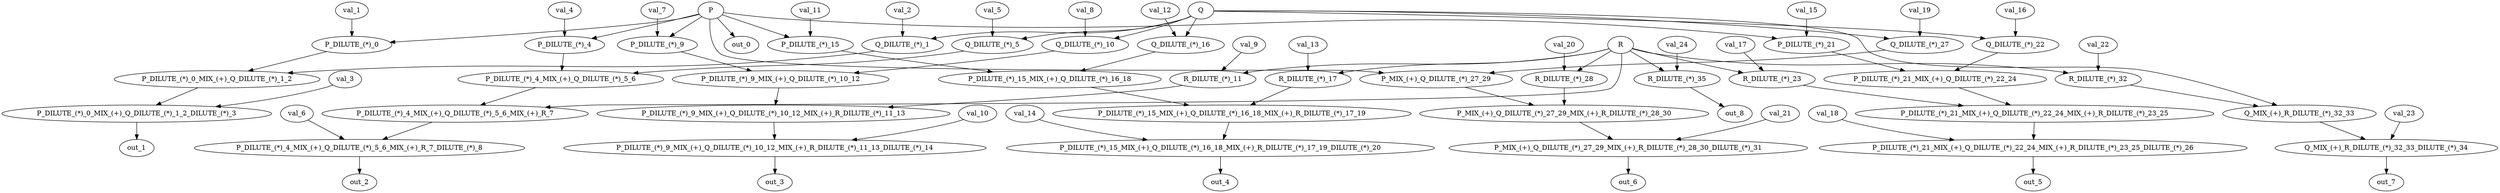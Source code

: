 strict digraph "" {
	P -> out_0;
	P -> "P_DILUTE_(*)_0";
	P -> "P_DILUTE_(*)_4";
	P -> "P_DILUTE_(*)_9";
	P -> "P_DILUTE_(*)_15";
	P -> "P_DILUTE_(*)_21";
	P -> "P_MIX_(+)_Q_DILUTE_(*)_27_29";
	Q -> "Q_DILUTE_(*)_1";
	Q -> "Q_DILUTE_(*)_5";
	Q -> "Q_DILUTE_(*)_10";
	Q -> "Q_DILUTE_(*)_16";
	Q -> "Q_DILUTE_(*)_22";
	Q -> "Q_DILUTE_(*)_27";
	Q -> "Q_MIX_(+)_R_DILUTE_(*)_32_33";
	R -> "P_DILUTE_(*)_4_MIX_(+)_Q_DILUTE_(*)_5_6_MIX_(+)_R_7";
	R -> "R_DILUTE_(*)_11";
	R -> "R_DILUTE_(*)_17";
	R -> "R_DILUTE_(*)_23";
	R -> "R_DILUTE_(*)_28";
	R -> "R_DILUTE_(*)_32";
	R -> "R_DILUTE_(*)_35";
	"P_DILUTE_(*)_0" -> "P_DILUTE_(*)_0_MIX_(+)_Q_DILUTE_(*)_1_2";
	val_1 -> "P_DILUTE_(*)_0";
	"Q_DILUTE_(*)_1" -> "P_DILUTE_(*)_0_MIX_(+)_Q_DILUTE_(*)_1_2";
	val_2 -> "Q_DILUTE_(*)_1";
	"P_DILUTE_(*)_0_MIX_(+)_Q_DILUTE_(*)_1_2" -> "P_DILUTE_(*)_0_MIX_(+)_Q_DILUTE_(*)_1_2_DILUTE_(*)_3";
	"P_DILUTE_(*)_0_MIX_(+)_Q_DILUTE_(*)_1_2_DILUTE_(*)_3" -> out_1;
	val_3 -> "P_DILUTE_(*)_0_MIX_(+)_Q_DILUTE_(*)_1_2_DILUTE_(*)_3";
	"P_DILUTE_(*)_4" -> "P_DILUTE_(*)_4_MIX_(+)_Q_DILUTE_(*)_5_6";
	val_4 -> "P_DILUTE_(*)_4";
	"Q_DILUTE_(*)_5" -> "P_DILUTE_(*)_4_MIX_(+)_Q_DILUTE_(*)_5_6";
	val_5 -> "Q_DILUTE_(*)_5";
	"P_DILUTE_(*)_4_MIX_(+)_Q_DILUTE_(*)_5_6" -> "P_DILUTE_(*)_4_MIX_(+)_Q_DILUTE_(*)_5_6_MIX_(+)_R_7";
	"P_DILUTE_(*)_4_MIX_(+)_Q_DILUTE_(*)_5_6_MIX_(+)_R_7" -> "P_DILUTE_(*)_4_MIX_(+)_Q_DILUTE_(*)_5_6_MIX_(+)_R_7_DILUTE_(*)_8";
	"P_DILUTE_(*)_4_MIX_(+)_Q_DILUTE_(*)_5_6_MIX_(+)_R_7_DILUTE_(*)_8" -> out_2;
	val_6 -> "P_DILUTE_(*)_4_MIX_(+)_Q_DILUTE_(*)_5_6_MIX_(+)_R_7_DILUTE_(*)_8";
	"P_DILUTE_(*)_9" -> "P_DILUTE_(*)_9_MIX_(+)_Q_DILUTE_(*)_10_12";
	val_7 -> "P_DILUTE_(*)_9";
	"Q_DILUTE_(*)_10" -> "P_DILUTE_(*)_9_MIX_(+)_Q_DILUTE_(*)_10_12";
	val_8 -> "Q_DILUTE_(*)_10";
	"R_DILUTE_(*)_11" -> "P_DILUTE_(*)_9_MIX_(+)_Q_DILUTE_(*)_10_12_MIX_(+)_R_DILUTE_(*)_11_13";
	val_9 -> "R_DILUTE_(*)_11";
	"P_DILUTE_(*)_9_MIX_(+)_Q_DILUTE_(*)_10_12" -> "P_DILUTE_(*)_9_MIX_(+)_Q_DILUTE_(*)_10_12_MIX_(+)_R_DILUTE_(*)_11_13";
	"P_DILUTE_(*)_9_MIX_(+)_Q_DILUTE_(*)_10_12_MIX_(+)_R_DILUTE_(*)_11_13" -> "P_DILUTE_(*)_9_MIX_(+)_Q_DILUTE_(*)_10_12_MIX_(+)_R_DILUTE_(*)_11_13_DILUTE_(*)_14";
	"P_DILUTE_(*)_9_MIX_(+)_Q_DILUTE_(*)_10_12_MIX_(+)_R_DILUTE_(*)_11_13_DILUTE_(*)_14" -> out_3;
	val_10 -> "P_DILUTE_(*)_9_MIX_(+)_Q_DILUTE_(*)_10_12_MIX_(+)_R_DILUTE_(*)_11_13_DILUTE_(*)_14";
	"P_DILUTE_(*)_15" -> "P_DILUTE_(*)_15_MIX_(+)_Q_DILUTE_(*)_16_18";
	val_11 -> "P_DILUTE_(*)_15";
	"Q_DILUTE_(*)_16" -> "P_DILUTE_(*)_15_MIX_(+)_Q_DILUTE_(*)_16_18";
	val_12 -> "Q_DILUTE_(*)_16";
	"R_DILUTE_(*)_17" -> "P_DILUTE_(*)_15_MIX_(+)_Q_DILUTE_(*)_16_18_MIX_(+)_R_DILUTE_(*)_17_19";
	val_13 -> "R_DILUTE_(*)_17";
	"P_DILUTE_(*)_15_MIX_(+)_Q_DILUTE_(*)_16_18" -> "P_DILUTE_(*)_15_MIX_(+)_Q_DILUTE_(*)_16_18_MIX_(+)_R_DILUTE_(*)_17_19";
	"P_DILUTE_(*)_15_MIX_(+)_Q_DILUTE_(*)_16_18_MIX_(+)_R_DILUTE_(*)_17_19" -> "P_DILUTE_(*)_15_MIX_(+)_Q_DILUTE_(*)_16_18_MIX_(+)_R_DILUTE_(*)_17_19_DILUTE_(*)_20";
	"P_DILUTE_(*)_15_MIX_(+)_Q_DILUTE_(*)_16_18_MIX_(+)_R_DILUTE_(*)_17_19_DILUTE_(*)_20" -> out_4;
	val_14 -> "P_DILUTE_(*)_15_MIX_(+)_Q_DILUTE_(*)_16_18_MIX_(+)_R_DILUTE_(*)_17_19_DILUTE_(*)_20";
	"P_DILUTE_(*)_21" -> "P_DILUTE_(*)_21_MIX_(+)_Q_DILUTE_(*)_22_24";
	val_15 -> "P_DILUTE_(*)_21";
	"Q_DILUTE_(*)_22" -> "P_DILUTE_(*)_21_MIX_(+)_Q_DILUTE_(*)_22_24";
	val_16 -> "Q_DILUTE_(*)_22";
	"R_DILUTE_(*)_23" -> "P_DILUTE_(*)_21_MIX_(+)_Q_DILUTE_(*)_22_24_MIX_(+)_R_DILUTE_(*)_23_25";
	val_17 -> "R_DILUTE_(*)_23";
	"P_DILUTE_(*)_21_MIX_(+)_Q_DILUTE_(*)_22_24" -> "P_DILUTE_(*)_21_MIX_(+)_Q_DILUTE_(*)_22_24_MIX_(+)_R_DILUTE_(*)_23_25";
	"P_DILUTE_(*)_21_MIX_(+)_Q_DILUTE_(*)_22_24_MIX_(+)_R_DILUTE_(*)_23_25" -> "P_DILUTE_(*)_21_MIX_(+)_Q_DILUTE_(*)_22_24_MIX_(+)_R_DILUTE_(*)_23_25_DILUTE_(*)_26";
	"P_DILUTE_(*)_21_MIX_(+)_Q_DILUTE_(*)_22_24_MIX_(+)_R_DILUTE_(*)_23_25_DILUTE_(*)_26" -> out_5;
	val_18 -> "P_DILUTE_(*)_21_MIX_(+)_Q_DILUTE_(*)_22_24_MIX_(+)_R_DILUTE_(*)_23_25_DILUTE_(*)_26";
	"Q_DILUTE_(*)_27" -> "P_MIX_(+)_Q_DILUTE_(*)_27_29";
	val_19 -> "Q_DILUTE_(*)_27";
	"R_DILUTE_(*)_28" -> "P_MIX_(+)_Q_DILUTE_(*)_27_29_MIX_(+)_R_DILUTE_(*)_28_30";
	val_20 -> "R_DILUTE_(*)_28";
	"P_MIX_(+)_Q_DILUTE_(*)_27_29" -> "P_MIX_(+)_Q_DILUTE_(*)_27_29_MIX_(+)_R_DILUTE_(*)_28_30";
	"P_MIX_(+)_Q_DILUTE_(*)_27_29_MIX_(+)_R_DILUTE_(*)_28_30" -> "P_MIX_(+)_Q_DILUTE_(*)_27_29_MIX_(+)_R_DILUTE_(*)_28_30_DILUTE_(*)_31";
	"P_MIX_(+)_Q_DILUTE_(*)_27_29_MIX_(+)_R_DILUTE_(*)_28_30_DILUTE_(*)_31" -> out_6;
	val_21 -> "P_MIX_(+)_Q_DILUTE_(*)_27_29_MIX_(+)_R_DILUTE_(*)_28_30_DILUTE_(*)_31";
	"R_DILUTE_(*)_32" -> "Q_MIX_(+)_R_DILUTE_(*)_32_33";
	val_22 -> "R_DILUTE_(*)_32";
	"Q_MIX_(+)_R_DILUTE_(*)_32_33" -> "Q_MIX_(+)_R_DILUTE_(*)_32_33_DILUTE_(*)_34";
	"Q_MIX_(+)_R_DILUTE_(*)_32_33_DILUTE_(*)_34" -> out_7;
	val_23 -> "Q_MIX_(+)_R_DILUTE_(*)_32_33_DILUTE_(*)_34";
	"R_DILUTE_(*)_35" -> out_8;
	val_24 -> "R_DILUTE_(*)_35";
}
